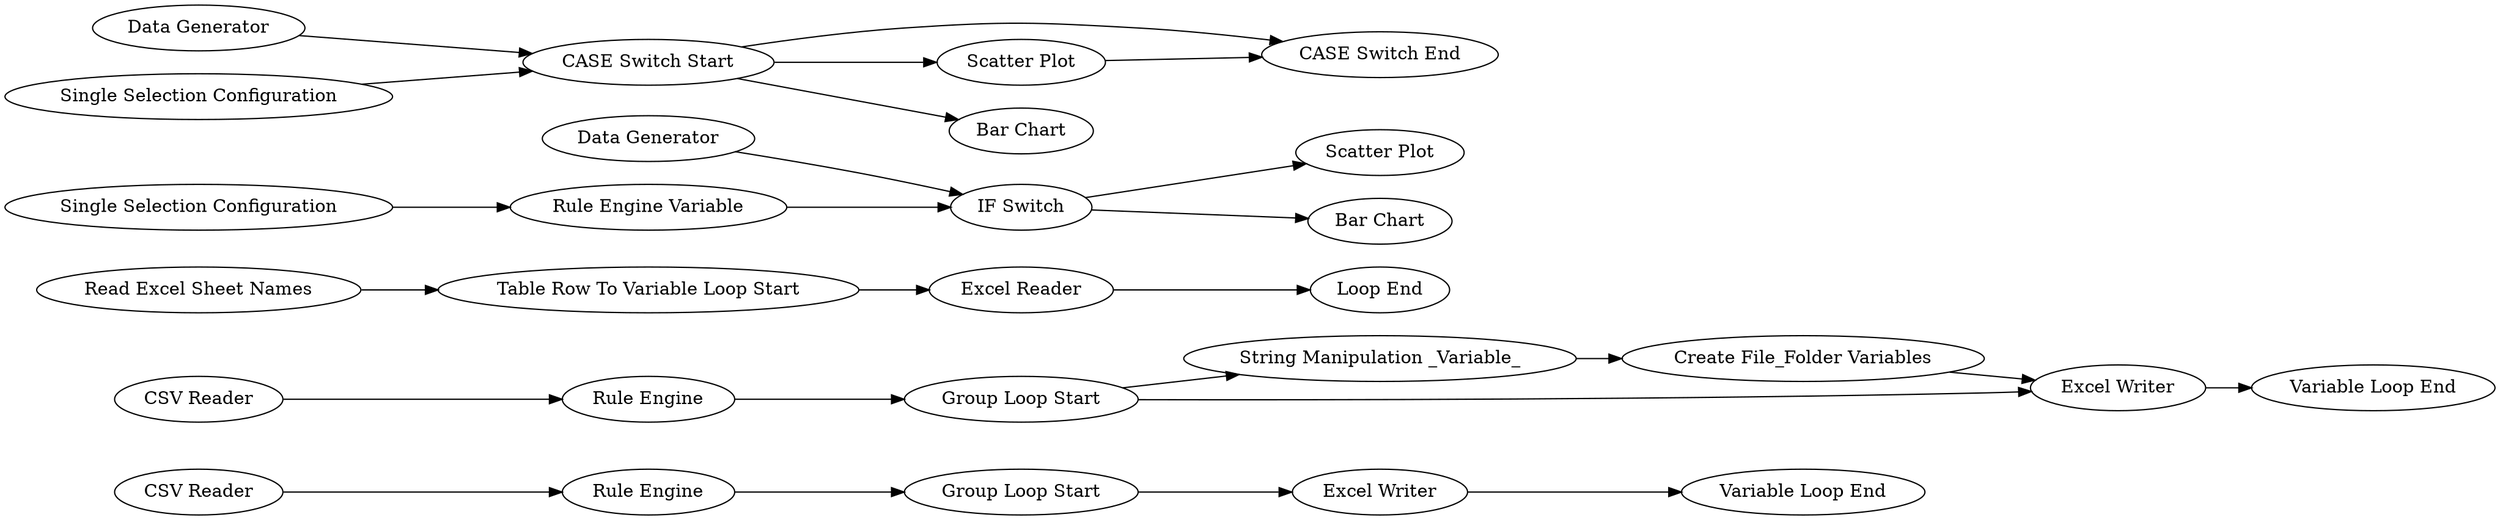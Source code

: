 digraph {
	12 -> 15
	40 -> 8
	20 -> 21
	8 -> 9
	7 -> 40
	4 -> 23
	3 -> 7
	30 -> 31
	29 -> 30
	26 -> 31
	30 -> 27
	16 -> 14
	17 -> 18
	22 -> 24
	24 -> 23
	15 -> 16
	23 -> 5
	18 -> 20
	25 -> 30
	13 -> 12
	7 -> 9
	23 -> 6
	30 -> 26
	9 -> 10
	1 -> 3
	27 [label="Bar Chart"]
	7 [label="Group Loop Start"]
	9 [label="Excel Writer"]
	18 [label="Table Row To Variable Loop Start"]
	21 [label="Loop End"]
	26 [label="Scatter Plot"]
	8 [label="Create File_Folder Variables"]
	17 [label="Read Excel Sheet Names"]
	3 [label="Rule Engine"]
	24 [label="Rule Engine Variable"]
	31 [label="CASE Switch End"]
	6 [label="Bar Chart"]
	15 [label="Group Loop Start"]
	25 [label="Single Selection Configuration"]
	12 [label="Rule Engine"]
	10 [label="Variable Loop End"]
	16 [label="Excel Writer"]
	1 [label="CSV Reader"]
	22 [label="Single Selection Configuration"]
	23 [label="IF Switch"]
	4 [label="Data Generator"]
	14 [label="Variable Loop End"]
	5 [label="Scatter Plot"]
	13 [label="CSV Reader"]
	20 [label="Excel Reader"]
	29 [label="Data Generator"]
	40 [label="String Manipulation _Variable_"]
	30 [label="CASE Switch Start"]
	rankdir=LR
}
